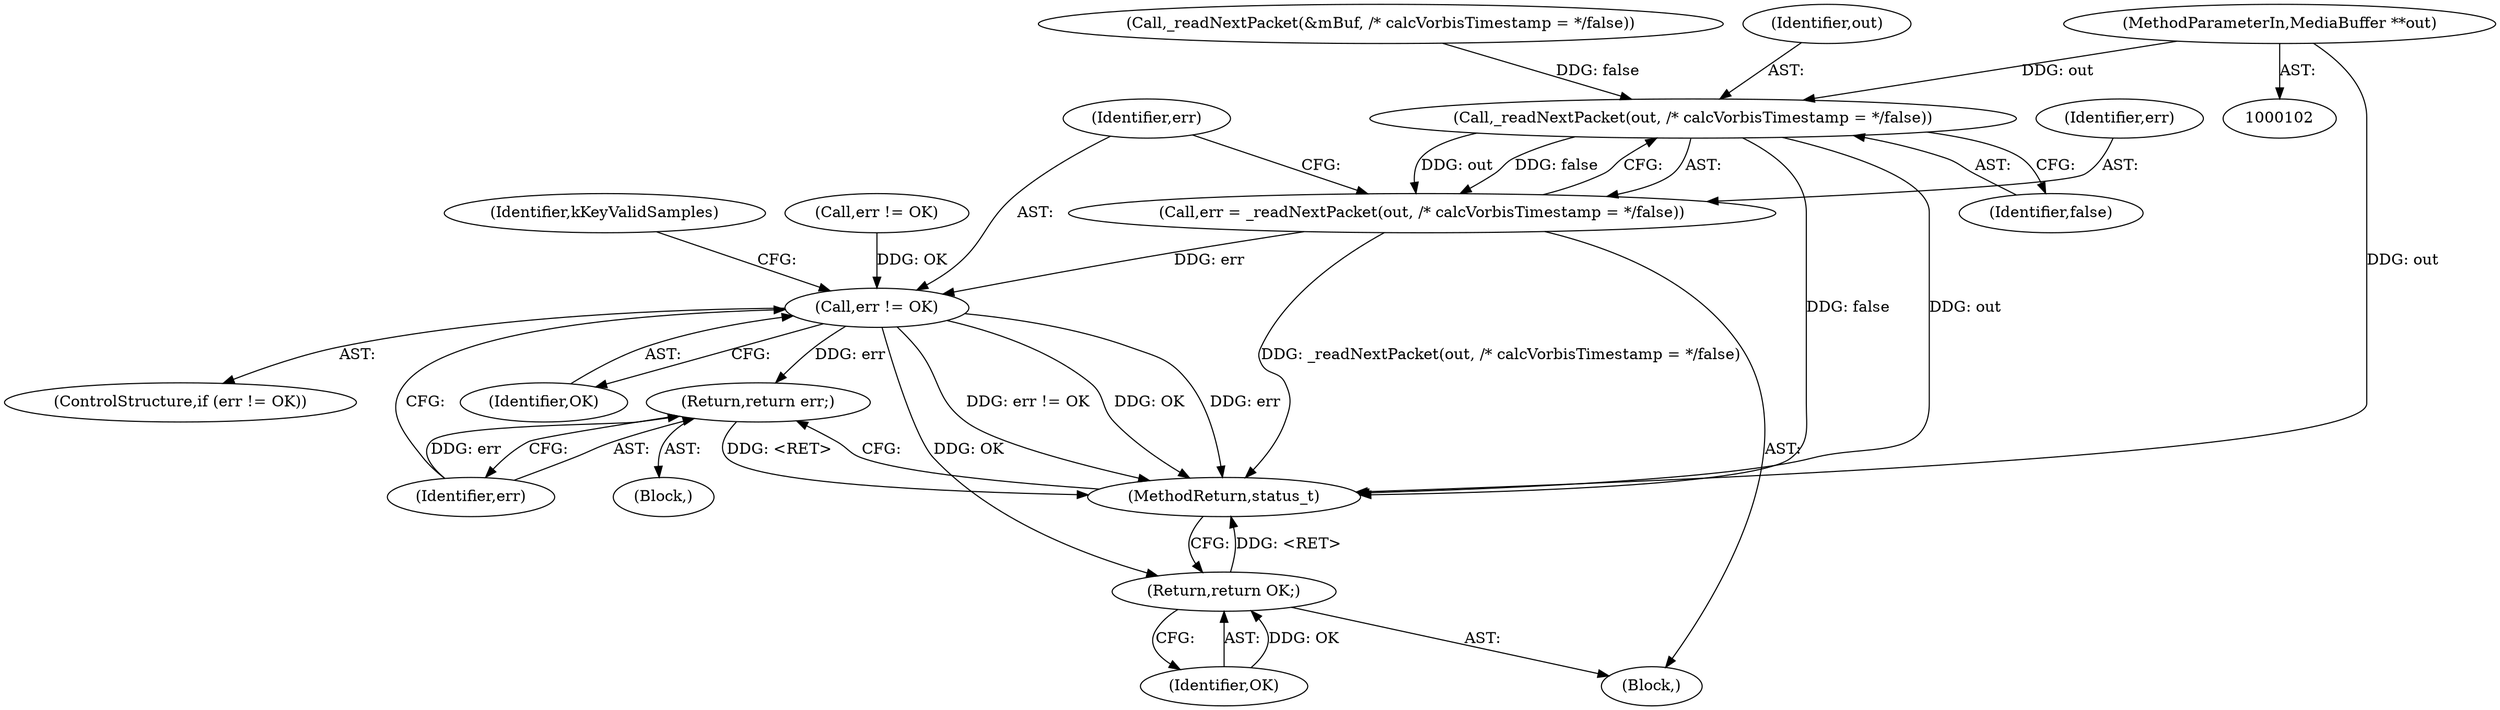 digraph "0_Android_d07f5c14e811951ff9b411ceb84e7288e0d04aaf@pointer" {
"1000103" [label="(MethodParameterIn,MediaBuffer **out)"];
"1000198" [label="(Call,_readNextPacket(out, /* calcVorbisTimestamp = */false))"];
"1000196" [label="(Call,err = _readNextPacket(out, /* calcVorbisTimestamp = */false))"];
"1000202" [label="(Call,err != OK)"];
"1000206" [label="(Return,return err;)"];
"1000250" [label="(Return,return OK;)"];
"1000204" [label="(Identifier,OK)"];
"1000252" [label="(MethodReturn,status_t)"];
"1000250" [label="(Return,return OK;)"];
"1000201" [label="(ControlStructure,if (err != OK))"];
"1000211" [label="(Identifier,kKeyValidSamples)"];
"1000202" [label="(Call,err != OK)"];
"1000198" [label="(Call,_readNextPacket(out, /* calcVorbisTimestamp = */false))"];
"1000129" [label="(Call,_readNextPacket(&mBuf, /* calcVorbisTimestamp = */false))"];
"1000197" [label="(Identifier,err)"];
"1000104" [label="(Block,)"];
"1000200" [label="(Identifier,false)"];
"1000199" [label="(Identifier,out)"];
"1000206" [label="(Return,return err;)"];
"1000103" [label="(MethodParameterIn,MediaBuffer **out)"];
"1000135" [label="(Call,err != OK)"];
"1000203" [label="(Identifier,err)"];
"1000205" [label="(Block,)"];
"1000196" [label="(Call,err = _readNextPacket(out, /* calcVorbisTimestamp = */false))"];
"1000251" [label="(Identifier,OK)"];
"1000207" [label="(Identifier,err)"];
"1000103" -> "1000102"  [label="AST: "];
"1000103" -> "1000252"  [label="DDG: out"];
"1000103" -> "1000198"  [label="DDG: out"];
"1000198" -> "1000196"  [label="AST: "];
"1000198" -> "1000200"  [label="CFG: "];
"1000199" -> "1000198"  [label="AST: "];
"1000200" -> "1000198"  [label="AST: "];
"1000196" -> "1000198"  [label="CFG: "];
"1000198" -> "1000252"  [label="DDG: false"];
"1000198" -> "1000252"  [label="DDG: out"];
"1000198" -> "1000196"  [label="DDG: out"];
"1000198" -> "1000196"  [label="DDG: false"];
"1000129" -> "1000198"  [label="DDG: false"];
"1000196" -> "1000104"  [label="AST: "];
"1000197" -> "1000196"  [label="AST: "];
"1000203" -> "1000196"  [label="CFG: "];
"1000196" -> "1000252"  [label="DDG: _readNextPacket(out, /* calcVorbisTimestamp = */false)"];
"1000196" -> "1000202"  [label="DDG: err"];
"1000202" -> "1000201"  [label="AST: "];
"1000202" -> "1000204"  [label="CFG: "];
"1000203" -> "1000202"  [label="AST: "];
"1000204" -> "1000202"  [label="AST: "];
"1000207" -> "1000202"  [label="CFG: "];
"1000211" -> "1000202"  [label="CFG: "];
"1000202" -> "1000252"  [label="DDG: err"];
"1000202" -> "1000252"  [label="DDG: err != OK"];
"1000202" -> "1000252"  [label="DDG: OK"];
"1000135" -> "1000202"  [label="DDG: OK"];
"1000202" -> "1000206"  [label="DDG: err"];
"1000202" -> "1000250"  [label="DDG: OK"];
"1000206" -> "1000205"  [label="AST: "];
"1000206" -> "1000207"  [label="CFG: "];
"1000207" -> "1000206"  [label="AST: "];
"1000252" -> "1000206"  [label="CFG: "];
"1000206" -> "1000252"  [label="DDG: <RET>"];
"1000207" -> "1000206"  [label="DDG: err"];
"1000250" -> "1000104"  [label="AST: "];
"1000250" -> "1000251"  [label="CFG: "];
"1000251" -> "1000250"  [label="AST: "];
"1000252" -> "1000250"  [label="CFG: "];
"1000250" -> "1000252"  [label="DDG: <RET>"];
"1000251" -> "1000250"  [label="DDG: OK"];
}

